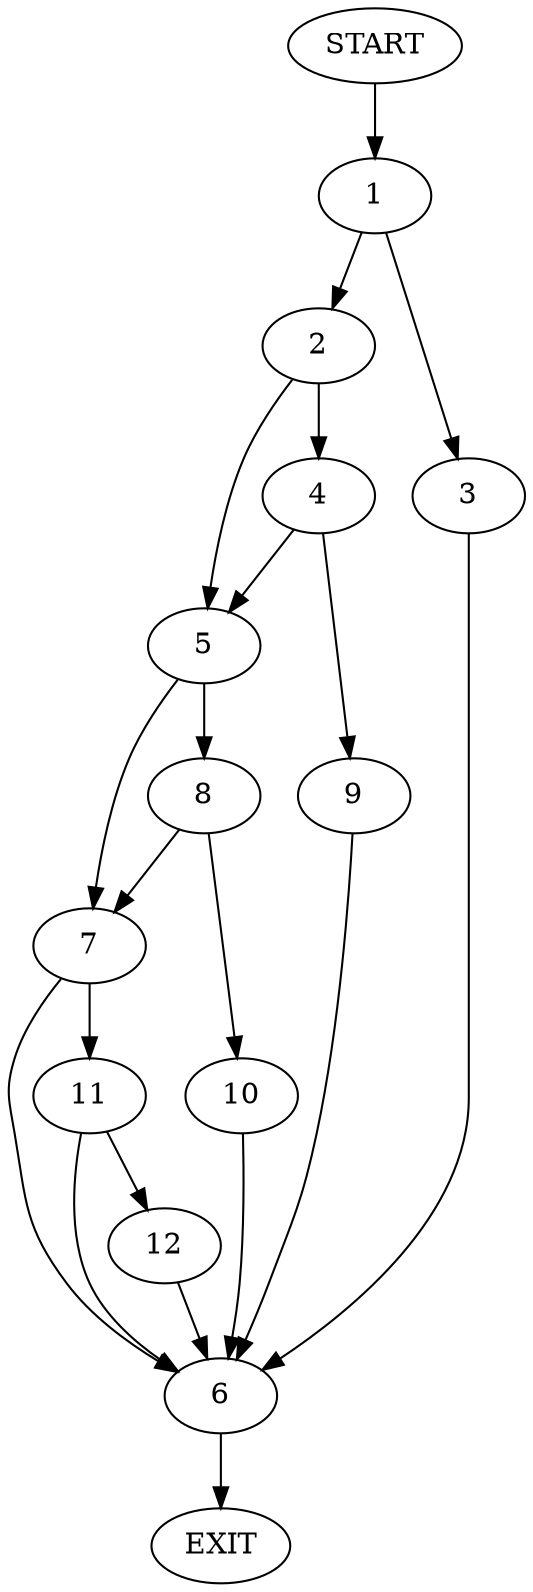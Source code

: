 digraph {
0 [label="START"]
13 [label="EXIT"]
0 -> 1
1 -> 2
1 -> 3
2 -> 4
2 -> 5
3 -> 6
6 -> 13
5 -> 7
5 -> 8
4 -> 5
4 -> 9
9 -> 6
8 -> 7
8 -> 10
7 -> 6
7 -> 11
10 -> 6
11 -> 12
11 -> 6
12 -> 6
}
